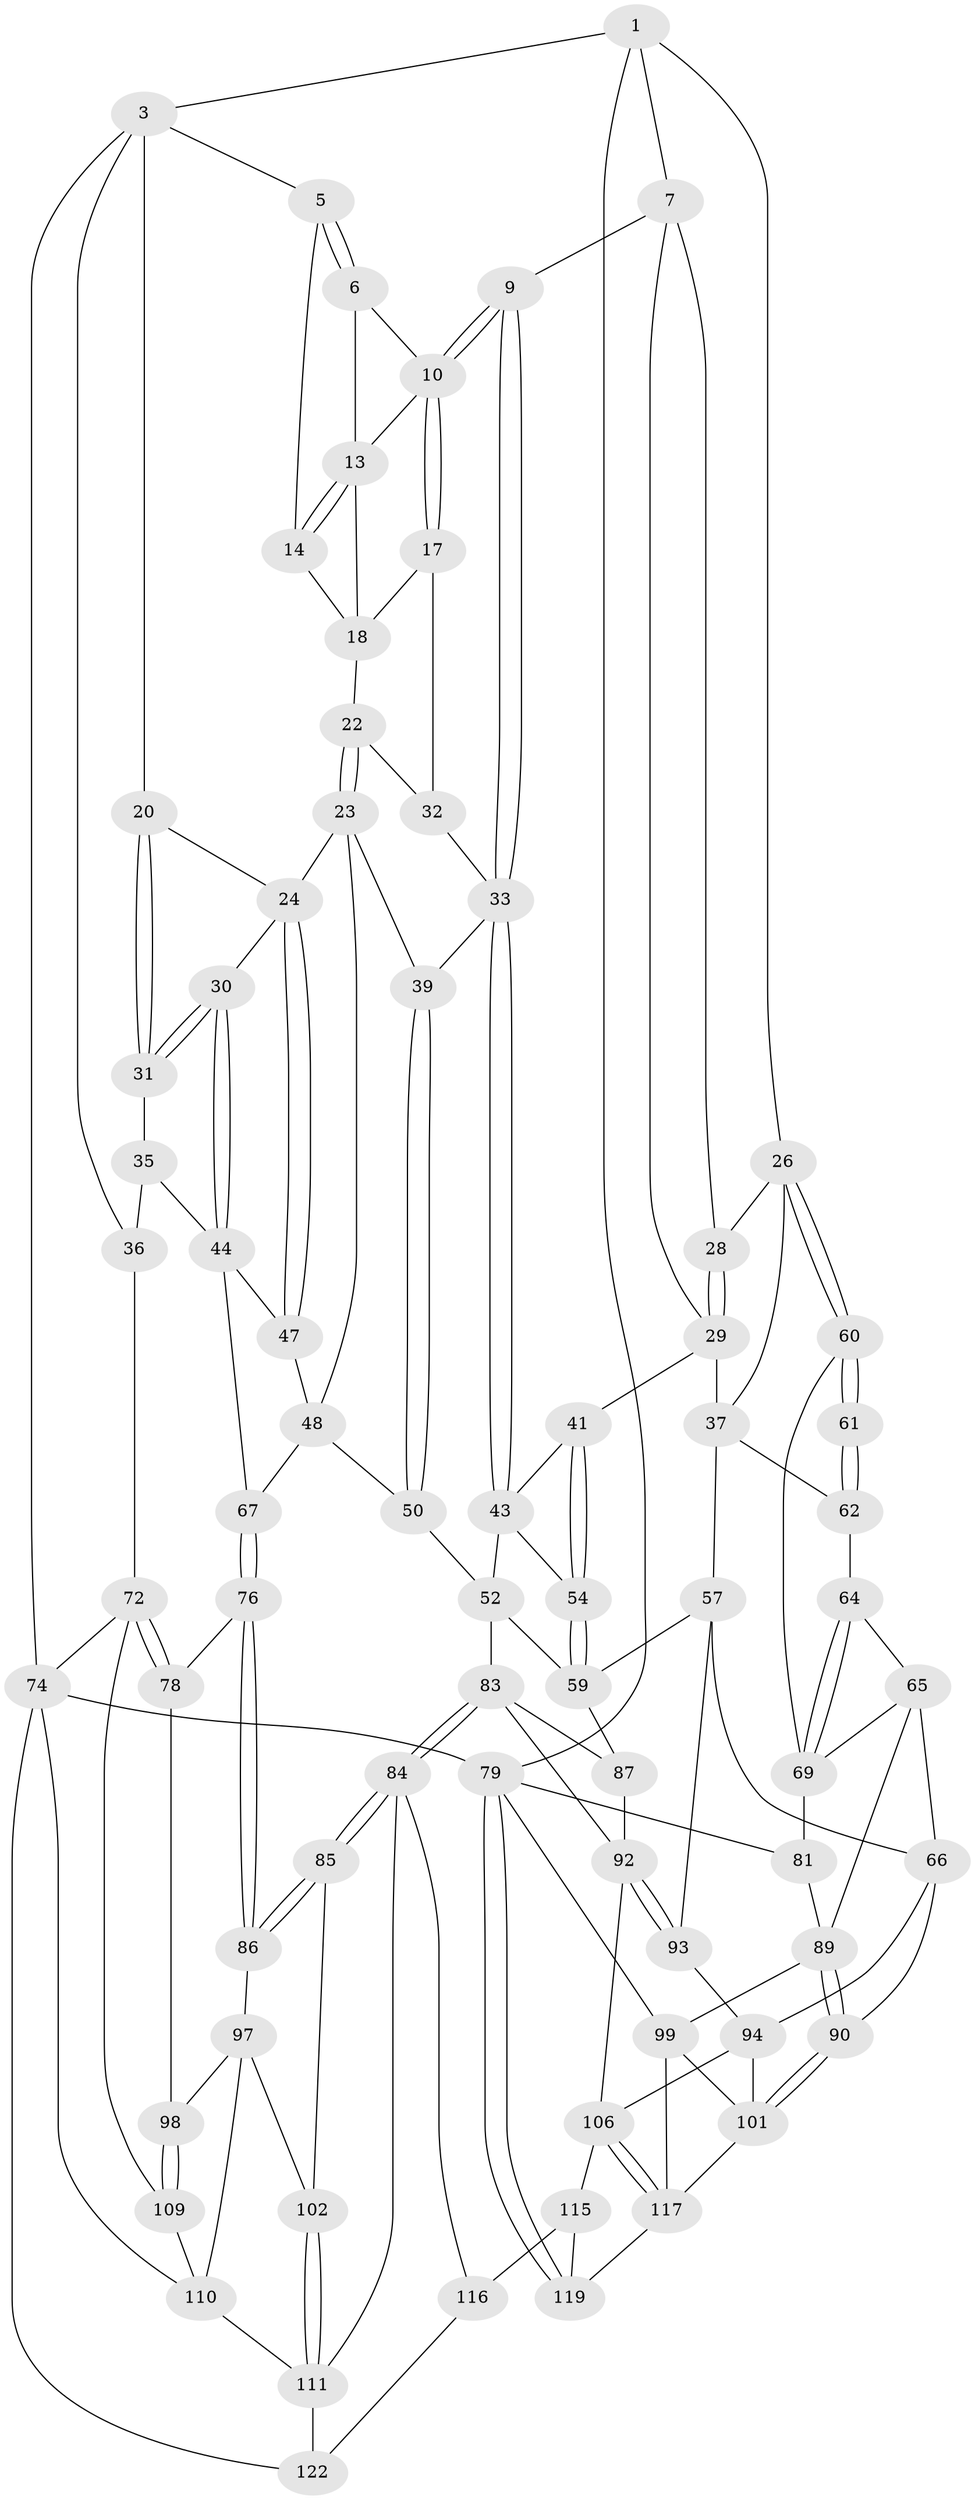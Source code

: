 // Generated by graph-tools (version 1.1) at 2025/24/03/03/25 07:24:35]
// undirected, 74 vertices, 162 edges
graph export_dot {
graph [start="1"]
  node [color=gray90,style=filled];
  1 [pos="+0.6730309341183511+0",super="+2"];
  3 [pos="+0+0",super="+4"];
  5 [pos="+0.04164245309212308+0"];
  6 [pos="+0.33736923261977253+0",super="+12"];
  7 [pos="+0.6304842884463512+0.07543592663656845",super="+8"];
  9 [pos="+0.5563676273794734+0.14277984008397873"];
  10 [pos="+0.5143542060188946+0.1335387166957615",super="+11"];
  13 [pos="+0.2973737850687736+0.10056412811698062",super="+16"];
  14 [pos="+0.25979957967761425+0.142831497503606",super="+15"];
  17 [pos="+0.473870646975632+0.14897821335228295"];
  18 [pos="+0.3787463648793487+0.13413916701535816",super="+19"];
  20 [pos="+0.08278669819872743+0.15349457640029235",super="+21"];
  22 [pos="+0.27281711825176613+0.18785067888311702"];
  23 [pos="+0.2606496883335312+0.232762724841913",super="+40"];
  24 [pos="+0.21893129488163837+0.24926282786251996",super="+25"];
  26 [pos="+1+0",super="+27"];
  28 [pos="+0.8474917638932402+0.07981574931857864"];
  29 [pos="+0.662927204394743+0.210675464999472",super="+38"];
  30 [pos="+0.09285432941765213+0.2445205097792354"];
  31 [pos="+0.0876793674482476+0.24125202801533072"];
  32 [pos="+0.40753751578511827+0.2074280929176192"];
  33 [pos="+0.45690704493059836+0.3333474495251717",super="+34"];
  35 [pos="+0.06309142101316409+0.2509237890235681",super="+46"];
  36 [pos="+0+0.22286536280566116",super="+71"];
  37 [pos="+0.7735947580245749+0.28241281983028793",super="+56"];
  39 [pos="+0.36402993860104305+0.296103097748198"];
  41 [pos="+0.6772192572694827+0.2576645995118889",super="+42"];
  43 [pos="+0.46104225638058494+0.34467012920618634",super="+51"];
  44 [pos="+0.10865544660563033+0.308291513437448",super="+45"];
  47 [pos="+0.1701575182321818+0.3795039257157978"];
  48 [pos="+0.27581471987826794+0.45915861818734427",super="+49"];
  50 [pos="+0.2846456163814531+0.4609783211724325"];
  52 [pos="+0.45139146456289747+0.46533089746410805",super="+53"];
  54 [pos="+0.6247329769766763+0.4102437647169586",super="+55"];
  57 [pos="+0.7202369202464683+0.49938103043879134",super="+58"];
  59 [pos="+0.6776899616965063+0.5057199952400636",super="+68"];
  60 [pos="+1+0.3329407132760643"];
  61 [pos="+1+0.33932679395700577"];
  62 [pos="+0.791713917594542+0.3135058997794541",super="+63"];
  64 [pos="+0.8763758879347171+0.42543219477185634"];
  65 [pos="+0.862536128940201+0.510904924573898",super="+82"];
  66 [pos="+0.7764871163876353+0.5220355069867719",super="+91"];
  67 [pos="+0.13905736340873184+0.5016256633141354"];
  69 [pos="+1+0.5079285466538827",super="+70"];
  72 [pos="+0+0.6311347406209513",super="+73"];
  74 [pos="+0+0.8523103245169021",super="+75"];
  76 [pos="+0.13897802040036128+0.5025174694022287",super="+77"];
  78 [pos="+0+0.6287129448937904"];
  79 [pos="+1+1",super="+80"];
  81 [pos="+1+0.545102128978401"];
  83 [pos="+0.37366299237662004+0.7434222911544249",super="+88"];
  84 [pos="+0.3666139077938536+0.7494601691982669",super="+114"];
  85 [pos="+0.2934242734255949+0.7365060263383673"];
  86 [pos="+0.2245314672961088+0.6684772076914032",super="+96"];
  87 [pos="+0.5251127863114589+0.5408259674849027"];
  89 [pos="+0.8890435344497779+0.6402131524610087",super="+95"];
  90 [pos="+0.8360600692128722+0.681341613706142"];
  92 [pos="+0.6157416419853545+0.6678520937815148",super="+108"];
  93 [pos="+0.6531563842137659+0.6489795742463521"];
  94 [pos="+0.6996764266780537+0.6696034522320242",super="+105"];
  97 [pos="+0.07946926424011548+0.7318978052015555",super="+103"];
  98 [pos="+0.05184588445728123+0.7385671858627283"];
  99 [pos="+0.9896964767298949+0.8119826292643944",super="+100"];
  101 [pos="+0.8602100271000964+0.8324936213037437",super="+104"];
  102 [pos="+0.191024273776677+0.7783188807135771"];
  106 [pos="+0.6368020843728934+0.8317488063352724",super="+107"];
  109 [pos="+0+0.8100977625533309"];
  110 [pos="+0.07187022791179012+0.8836963513388556",super="+113"];
  111 [pos="+0.15826054353534183+0.9470914883366343",super="+112"];
  115 [pos="+0.5421244581772556+1",super="+120"];
  116 [pos="+0.37231186958814017+0.8516313876618636",super="+121"];
  117 [pos="+0.6990813772602106+0.940191403238809",super="+118"];
  119 [pos="+0.8034392138704324+1"];
  122 [pos="+0.150498057518699+1"];
  1 -- 7;
  1 -- 26;
  1 -- 3;
  1 -- 79;
  3 -- 36;
  3 -- 74;
  3 -- 20;
  3 -- 5;
  5 -- 6;
  5 -- 6;
  5 -- 14;
  6 -- 13;
  6 -- 10;
  7 -- 28;
  7 -- 9;
  7 -- 29;
  9 -- 10;
  9 -- 10;
  9 -- 33;
  9 -- 33;
  10 -- 17;
  10 -- 17;
  10 -- 13;
  13 -- 14;
  13 -- 14;
  13 -- 18;
  14 -- 18;
  17 -- 18;
  17 -- 32;
  18 -- 22;
  20 -- 31;
  20 -- 31;
  20 -- 24;
  22 -- 23;
  22 -- 23;
  22 -- 32;
  23 -- 24;
  23 -- 48;
  23 -- 39;
  24 -- 47;
  24 -- 47;
  24 -- 30;
  26 -- 60;
  26 -- 60;
  26 -- 28;
  26 -- 37;
  28 -- 29;
  28 -- 29;
  29 -- 41;
  29 -- 37;
  30 -- 31;
  30 -- 31;
  30 -- 44;
  30 -- 44;
  31 -- 35;
  32 -- 33;
  33 -- 43;
  33 -- 43;
  33 -- 39;
  35 -- 36 [weight=2];
  35 -- 44;
  36 -- 72;
  37 -- 57;
  37 -- 62;
  39 -- 50;
  39 -- 50;
  41 -- 54 [weight=2];
  41 -- 54;
  41 -- 43;
  43 -- 52;
  43 -- 54;
  44 -- 47;
  44 -- 67;
  47 -- 48;
  48 -- 50;
  48 -- 67;
  50 -- 52;
  52 -- 59;
  52 -- 83;
  54 -- 59;
  54 -- 59;
  57 -- 66;
  57 -- 59;
  57 -- 93;
  59 -- 87;
  60 -- 61;
  60 -- 61;
  60 -- 69;
  61 -- 62 [weight=2];
  61 -- 62;
  62 -- 64;
  64 -- 65;
  64 -- 69;
  64 -- 69;
  65 -- 66;
  65 -- 89;
  65 -- 69;
  66 -- 90;
  66 -- 94;
  67 -- 76;
  67 -- 76;
  69 -- 81;
  72 -- 78;
  72 -- 78;
  72 -- 74;
  72 -- 109;
  74 -- 122;
  74 -- 79;
  74 -- 110;
  76 -- 86 [weight=2];
  76 -- 86;
  76 -- 78;
  78 -- 98;
  79 -- 119;
  79 -- 119;
  79 -- 81;
  79 -- 99;
  81 -- 89;
  83 -- 84;
  83 -- 84;
  83 -- 87;
  83 -- 92;
  84 -- 85;
  84 -- 85;
  84 -- 116;
  84 -- 111;
  85 -- 86;
  85 -- 86;
  85 -- 102;
  86 -- 97;
  87 -- 92;
  89 -- 90;
  89 -- 90;
  89 -- 99;
  90 -- 101;
  90 -- 101;
  92 -- 93;
  92 -- 93;
  92 -- 106;
  93 -- 94;
  94 -- 106;
  94 -- 101;
  97 -- 98;
  97 -- 110;
  97 -- 102;
  98 -- 109;
  98 -- 109;
  99 -- 101;
  99 -- 117;
  101 -- 117;
  102 -- 111;
  102 -- 111;
  106 -- 117;
  106 -- 117;
  106 -- 115;
  109 -- 110;
  110 -- 111;
  111 -- 122;
  115 -- 116 [weight=2];
  115 -- 119;
  116 -- 122;
  117 -- 119;
}

